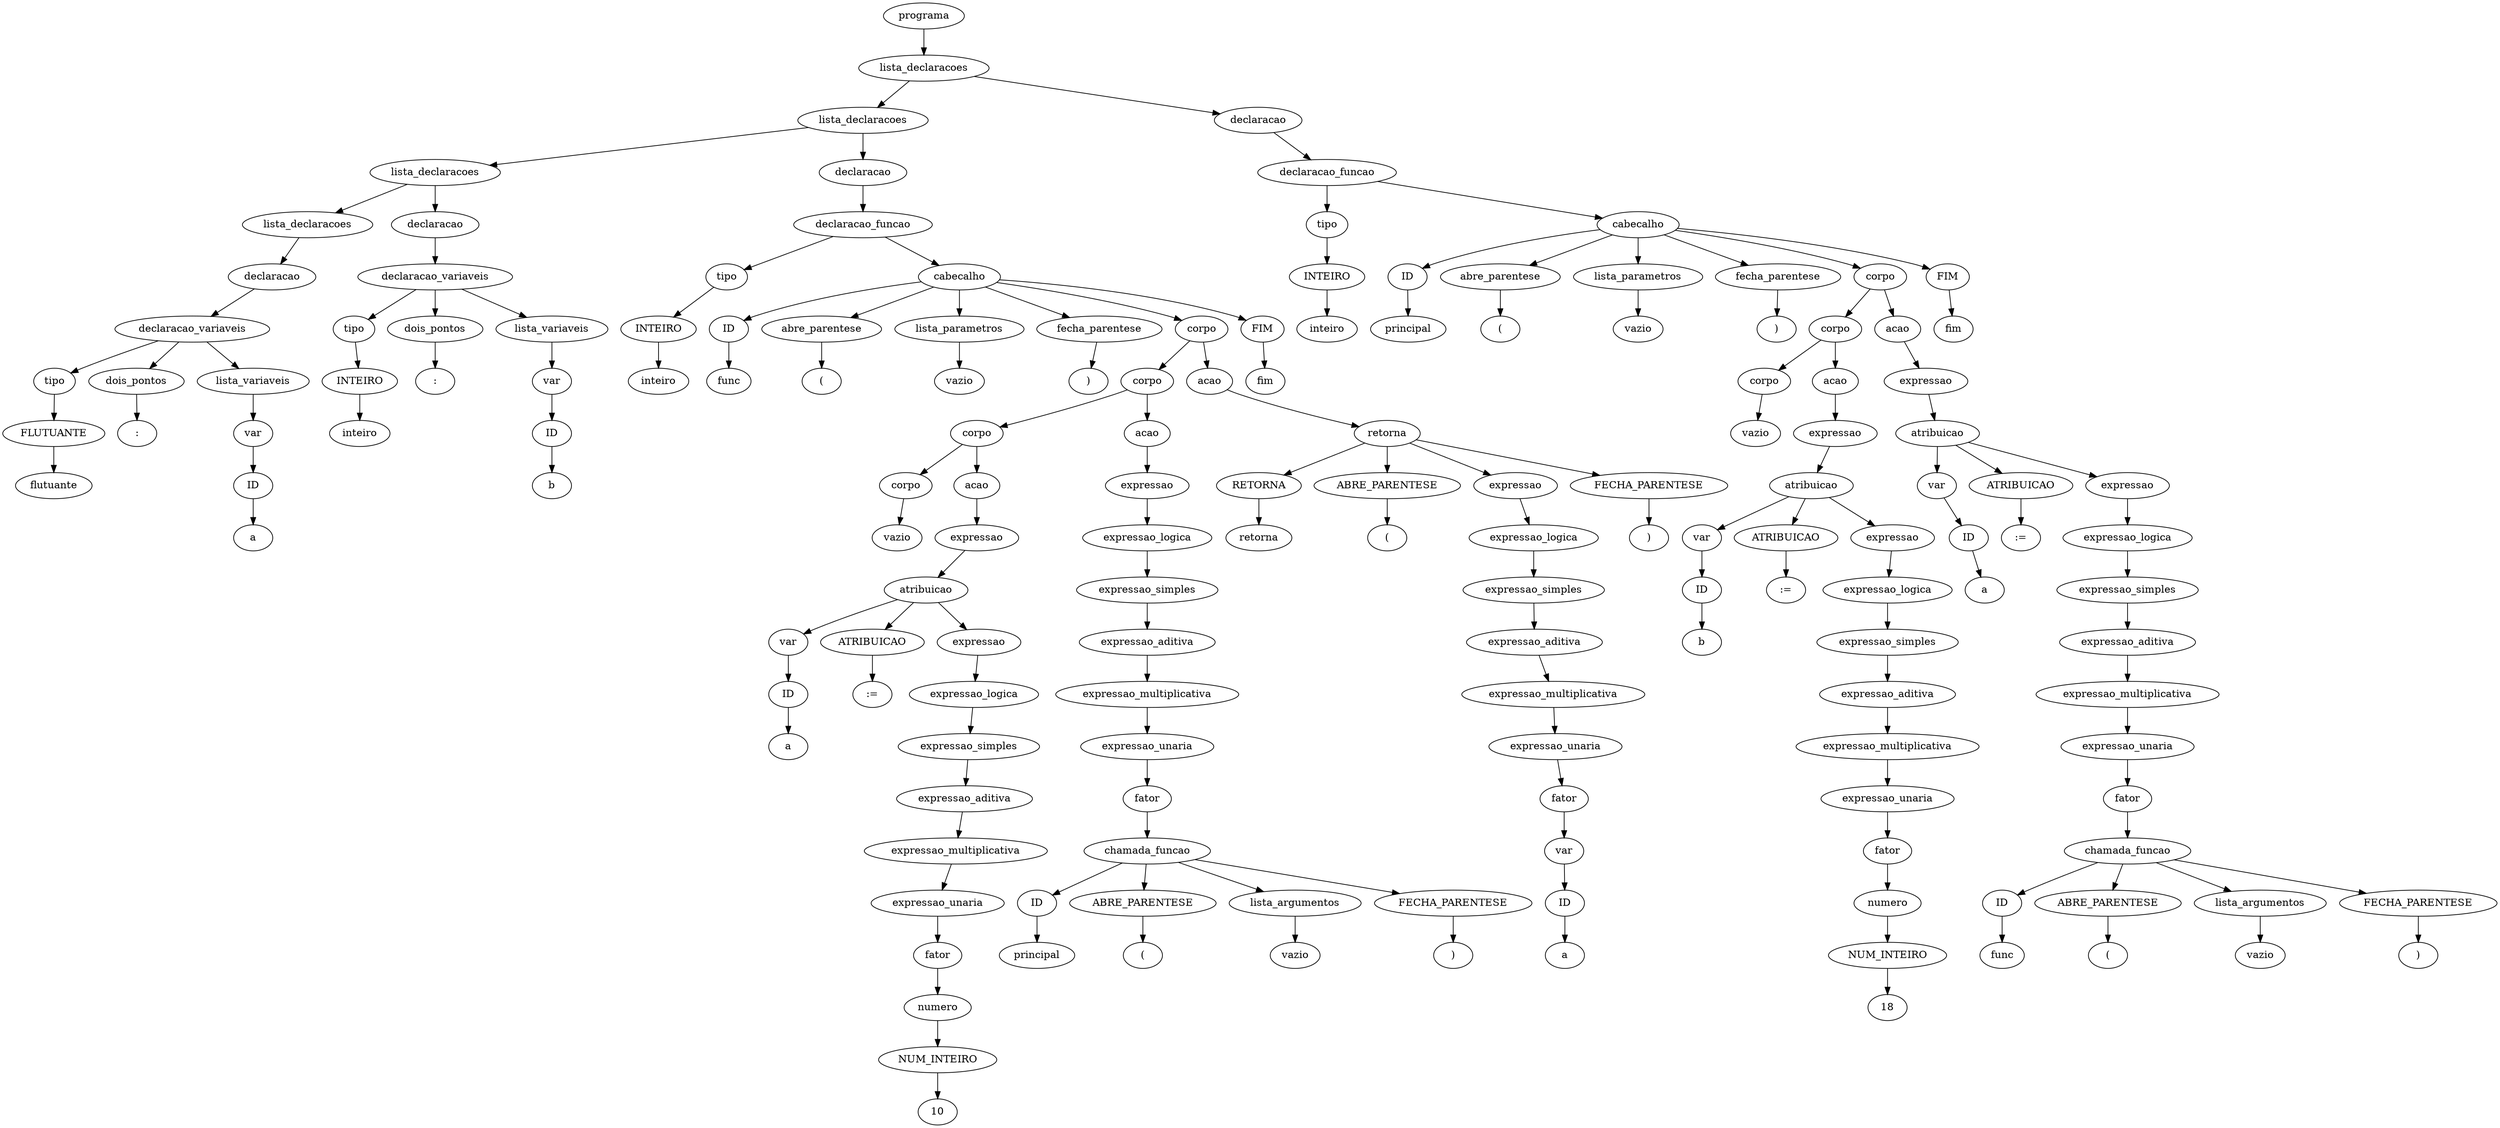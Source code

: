 digraph tree {
    "0x7f16129c5e10" [label="programa"];
    "0x7f16129c7b50" [label="lista_declaracoes"];
    "0x7f16129c6f50" [label="lista_declaracoes"];
    "0x7f16129c5cf0" [label="lista_declaracoes"];
    "0x7f1612b5be50" [label="lista_declaracoes"];
    "0x7f1612b5bcd0" [label="declaracao"];
    "0x7f1612b5bc10" [label="declaracao_variaveis"];
    "0x7f1612b5bdf0" [label="tipo"];
    "0x7f1612b5bf70" [label="FLUTUANTE"];
    "0x7f1612b5bf40" [label="flutuante"];
    "0x7f1612b5be20" [label="dois_pontos"];
    "0x7f16129c59f0" [label=":"];
    "0x7f1612b5bf10" [label="lista_variaveis"];
    "0x7f1612b598d0" [label="var"];
    "0x7f1612b5bbe0" [label="ID"];
    "0x7f16129c5b10" [label="a"];
    "0x7f16129c5a20" [label="declaracao"];
    "0x7f16129c5c90" [label="declaracao_variaveis"];
    "0x7f16129c5bd0" [label="tipo"];
    "0x7f16129c5c00" [label="INTEIRO"];
    "0x7f16129c5c30" [label="inteiro"];
    "0x7f16129c5d50" [label="dois_pontos"];
    "0x7f16129c5e70" [label=":"];
    "0x7f16129c5cc0" [label="lista_variaveis"];
    "0x7f16129c5ae0" [label="var"];
    "0x7f16129c5a50" [label="ID"];
    "0x7f16129c5db0" [label="b"];
    "0x7f16129c5e40" [label="declaracao"];
    "0x7f16129c5b40" [label="declaracao_funcao"];
    "0x7f1612b5bdc0" [label="tipo"];
    "0x7f1612b598a0" [label="INTEIRO"];
    "0x7f16129c5ea0" [label="inteiro"];
    "0x7f16129c6200" [label="cabecalho"];
    "0x7f16129c69e0" [label="ID"];
    "0x7f16129c6e60" [label="func"];
    "0x7f16129c6e90" [label="abre_parentese"];
    "0x7f16129c6c80" [label="("];
    "0x7f16129c6020" [label="lista_parametros"];
    "0x7f16129c5d80" [label="vazio"];
    "0x7f16129c6ad0" [label="fecha_parentese"];
    "0x7f16129c6b00" [label=")"];
    "0x7f16129c6c20" [label="corpo"];
    "0x7f16129c6500" [label="corpo"];
    "0x7f16129c6590" [label="corpo"];
    "0x7f16129c6140" [label="corpo"];
    "0x7f16129c5ed0" [label="vazio"];
    "0x7f16129c64a0" [label="acao"];
    "0x7f16129c6170" [label="expressao"];
    "0x7f16129c6440" [label="atribuicao"];
    "0x7f16129c6050" [label="var"];
    "0x7f16129c60b0" [label="ID"];
    "0x7f16129c6230" [label="a"];
    "0x7f16129c64d0" [label="ATRIBUICAO"];
    "0x7f16129c6560" [label=":="];
    "0x7f16129c6410" [label="expressao"];
    "0x7f16129c63e0" [label="expressao_logica"];
    "0x7f16129c6320" [label="expressao_simples"];
    "0x7f16129c62c0" [label="expressao_aditiva"];
    "0x7f16129c63b0" [label="expressao_multiplicativa"];
    "0x7f16129c6260" [label="expressao_unaria"];
    "0x7f16129c6290" [label="fator"];
    "0x7f16129c60e0" [label="numero"];
    "0x7f16129c6080" [label="NUM_INTEIRO"];
    "0x7f16129c6380" [label="10"];
    "0x7f16129c6470" [label="acao"];
    "0x7f16129c62f0" [label="expressao"];
    "0x7f16129c69b0" [label="expressao_logica"];
    "0x7f16129c6770" [label="expressao_simples"];
    "0x7f16129c6350" [label="expressao_aditiva"];
    "0x7f16129c6980" [label="expressao_multiplicativa"];
    "0x7f16129c66b0" [label="expressao_unaria"];
    "0x7f16129c6830" [label="fator"];
    "0x7f16129c65c0" [label="chamada_funcao"];
    "0x7f16129c6650" [label="ID"];
    "0x7f16129c6890" [label="principal"];
    "0x7f16129c68c0" [label="ABRE_PARENTESE"];
    "0x7f16129c68f0" [label="("];
    "0x7f16129c61a0" [label="lista_argumentos"];
    "0x7f16129c5fc0" [label="vazio"];
    "0x7f16129c6920" [label="FECHA_PARENTESE"];
    "0x7f16129c6950" [label=")"];
    "0x7f16129c6d40" [label="acao"];
    "0x7f16129c6bc0" [label="retorna"];
    "0x7f16129c6c50" [label="RETORNA"];
    "0x7f16129c6d70" [label="retorna"];
    "0x7f16129c6da0" [label="ABRE_PARENTESE"];
    "0x7f16129c6dd0" [label="("];
    "0x7f16129c6b90" [label="expressao"];
    "0x7f16129c6b60" [label="expressao_logica"];
    "0x7f16129c6b30" [label="expressao_simples"];
    "0x7f16129c6aa0" [label="expressao_aditiva"];
    "0x7f16129c6620" [label="expressao_multiplicativa"];
    "0x7f16129c65f0" [label="expressao_unaria"];
    "0x7f16129c6a70" [label="fator"];
    "0x7f16129c6530" [label="var"];
    "0x7f16129c61d0" [label="ID"];
    "0x7f16129c6110" [label="a"];
    "0x7f16129c6e00" [label="FECHA_PARENTESE"];
    "0x7f16129c6e30" [label=")"];
    "0x7f16129c6ec0" [label="FIM"];
    "0x7f16129c6ef0" [label="fim"];
    "0x7f16129c6f20" [label="declaracao"];
    "0x7f16129c6a40" [label="declaracao_funcao"];
    "0x7f16129c5b70" [label="tipo"];
    "0x7f16129c5ba0" [label="INTEIRO"];
    "0x7f16129c5de0" [label="inteiro"];
    "0x7f16129c7490" [label="cabecalho"];
    "0x7f16129c7100" [label="ID"];
    "0x7f16129c7550" [label="principal"];
    "0x7f16129c73d0" [label="abre_parentese"];
    "0x7f16129c7a30" [label="("];
    "0x7f16129c6cb0" [label="lista_parametros"];
    "0x7f16129c6bf0" [label="vazio"];
    "0x7f16129c7a60" [label="fecha_parentese"];
    "0x7f16129c7a90" [label=")"];
    "0x7f16129c79a0" [label="corpo"];
    "0x7f16129c74f0" [label="corpo"];
    "0x7f16129c7070" [label="corpo"];
    "0x7f16129c5f00" [label="vazio"];
    "0x7f16129c7400" [label="acao"];
    "0x7f16129c70a0" [label="expressao"];
    "0x7f16129c73a0" [label="atribuicao"];
    "0x7f16129c6fb0" [label="var"];
    "0x7f16129c6fe0" [label="ID"];
    "0x7f16129c7160" [label="b"];
    "0x7f16129c7430" [label="ATRIBUICAO"];
    "0x7f16129c74c0" [label=":="];
    "0x7f16129c7370" [label="expressao"];
    "0x7f16129c7340" [label="expressao_logica"];
    "0x7f16129c7280" [label="expressao_simples"];
    "0x7f16129c7220" [label="expressao_aditiva"];
    "0x7f16129c7310" [label="expressao_multiplicativa"];
    "0x7f16129c7190" [label="expressao_unaria"];
    "0x7f16129c71f0" [label="fator"];
    "0x7f16129c7010" [label="numero"];
    "0x7f16129c6f80" [label="NUM_INTEIRO"];
    "0x7f16129c72e0" [label="18"];
    "0x7f16129c7250" [label="acao"];
    "0x7f16129c7520" [label="expressao"];
    "0x7f16129c75e0" [label="atribuicao"];
    "0x7f16129c6710" [label="var"];
    "0x7f16129c7040" [label="ID"];
    "0x7f16129c7130" [label="a"];
    "0x7f16129c76d0" [label="ATRIBUICAO"];
    "0x7f16129c7970" [label=":="];
    "0x7f16129c75b0" [label="expressao"];
    "0x7f16129c7940" [label="expressao_logica"];
    "0x7f16129c7790" [label="expressao_simples"];
    "0x7f16129c7580" [label="expressao_aditiva"];
    "0x7f16129c7910" [label="expressao_multiplicativa"];
    "0x7f16129c7730" [label="expressao_unaria"];
    "0x7f16129c77f0" [label="fator"];
    "0x7f16129c70d0" [label="chamada_funcao"];
    "0x7f16129c76a0" [label="ID"];
    "0x7f16129c7820" [label="func"];
    "0x7f16129c7850" [label="ABRE_PARENTESE"];
    "0x7f16129c7880" [label="("];
    "0x7f16129c7700" [label="lista_argumentos"];
    "0x7f16129c72b0" [label="vazio"];
    "0x7f16129c78b0" [label="FECHA_PARENTESE"];
    "0x7f16129c78e0" [label=")"];
    "0x7f16129c7ac0" [label="FIM"];
    "0x7f16129c7af0" [label="fim"];
    "0x7f16129c5e10" -> "0x7f16129c7b50";
    "0x7f16129c7b50" -> "0x7f16129c6f50";
    "0x7f16129c7b50" -> "0x7f16129c6f20";
    "0x7f16129c6f50" -> "0x7f16129c5cf0";
    "0x7f16129c6f50" -> "0x7f16129c5e40";
    "0x7f16129c5cf0" -> "0x7f1612b5be50";
    "0x7f16129c5cf0" -> "0x7f16129c5a20";
    "0x7f1612b5be50" -> "0x7f1612b5bcd0";
    "0x7f1612b5bcd0" -> "0x7f1612b5bc10";
    "0x7f1612b5bc10" -> "0x7f1612b5bdf0";
    "0x7f1612b5bc10" -> "0x7f1612b5be20";
    "0x7f1612b5bc10" -> "0x7f1612b5bf10";
    "0x7f1612b5bdf0" -> "0x7f1612b5bf70";
    "0x7f1612b5bf70" -> "0x7f1612b5bf40";
    "0x7f1612b5be20" -> "0x7f16129c59f0";
    "0x7f1612b5bf10" -> "0x7f1612b598d0";
    "0x7f1612b598d0" -> "0x7f1612b5bbe0";
    "0x7f1612b5bbe0" -> "0x7f16129c5b10";
    "0x7f16129c5a20" -> "0x7f16129c5c90";
    "0x7f16129c5c90" -> "0x7f16129c5bd0";
    "0x7f16129c5c90" -> "0x7f16129c5d50";
    "0x7f16129c5c90" -> "0x7f16129c5cc0";
    "0x7f16129c5bd0" -> "0x7f16129c5c00";
    "0x7f16129c5c00" -> "0x7f16129c5c30";
    "0x7f16129c5d50" -> "0x7f16129c5e70";
    "0x7f16129c5cc0" -> "0x7f16129c5ae0";
    "0x7f16129c5ae0" -> "0x7f16129c5a50";
    "0x7f16129c5a50" -> "0x7f16129c5db0";
    "0x7f16129c5e40" -> "0x7f16129c5b40";
    "0x7f16129c5b40" -> "0x7f1612b5bdc0";
    "0x7f16129c5b40" -> "0x7f16129c6200";
    "0x7f1612b5bdc0" -> "0x7f1612b598a0";
    "0x7f1612b598a0" -> "0x7f16129c5ea0";
    "0x7f16129c6200" -> "0x7f16129c69e0";
    "0x7f16129c6200" -> "0x7f16129c6e90";
    "0x7f16129c6200" -> "0x7f16129c6020";
    "0x7f16129c6200" -> "0x7f16129c6ad0";
    "0x7f16129c6200" -> "0x7f16129c6c20";
    "0x7f16129c6200" -> "0x7f16129c6ec0";
    "0x7f16129c69e0" -> "0x7f16129c6e60";
    "0x7f16129c6e90" -> "0x7f16129c6c80";
    "0x7f16129c6020" -> "0x7f16129c5d80";
    "0x7f16129c6ad0" -> "0x7f16129c6b00";
    "0x7f16129c6c20" -> "0x7f16129c6500";
    "0x7f16129c6c20" -> "0x7f16129c6d40";
    "0x7f16129c6500" -> "0x7f16129c6590";
    "0x7f16129c6500" -> "0x7f16129c6470";
    "0x7f16129c6590" -> "0x7f16129c6140";
    "0x7f16129c6590" -> "0x7f16129c64a0";
    "0x7f16129c6140" -> "0x7f16129c5ed0";
    "0x7f16129c64a0" -> "0x7f16129c6170";
    "0x7f16129c6170" -> "0x7f16129c6440";
    "0x7f16129c6440" -> "0x7f16129c6050";
    "0x7f16129c6440" -> "0x7f16129c64d0";
    "0x7f16129c6440" -> "0x7f16129c6410";
    "0x7f16129c6050" -> "0x7f16129c60b0";
    "0x7f16129c60b0" -> "0x7f16129c6230";
    "0x7f16129c64d0" -> "0x7f16129c6560";
    "0x7f16129c6410" -> "0x7f16129c63e0";
    "0x7f16129c63e0" -> "0x7f16129c6320";
    "0x7f16129c6320" -> "0x7f16129c62c0";
    "0x7f16129c62c0" -> "0x7f16129c63b0";
    "0x7f16129c63b0" -> "0x7f16129c6260";
    "0x7f16129c6260" -> "0x7f16129c6290";
    "0x7f16129c6290" -> "0x7f16129c60e0";
    "0x7f16129c60e0" -> "0x7f16129c6080";
    "0x7f16129c6080" -> "0x7f16129c6380";
    "0x7f16129c6470" -> "0x7f16129c62f0";
    "0x7f16129c62f0" -> "0x7f16129c69b0";
    "0x7f16129c69b0" -> "0x7f16129c6770";
    "0x7f16129c6770" -> "0x7f16129c6350";
    "0x7f16129c6350" -> "0x7f16129c6980";
    "0x7f16129c6980" -> "0x7f16129c66b0";
    "0x7f16129c66b0" -> "0x7f16129c6830";
    "0x7f16129c6830" -> "0x7f16129c65c0";
    "0x7f16129c65c0" -> "0x7f16129c6650";
    "0x7f16129c65c0" -> "0x7f16129c68c0";
    "0x7f16129c65c0" -> "0x7f16129c61a0";
    "0x7f16129c65c0" -> "0x7f16129c6920";
    "0x7f16129c6650" -> "0x7f16129c6890";
    "0x7f16129c68c0" -> "0x7f16129c68f0";
    "0x7f16129c61a0" -> "0x7f16129c5fc0";
    "0x7f16129c6920" -> "0x7f16129c6950";
    "0x7f16129c6d40" -> "0x7f16129c6bc0";
    "0x7f16129c6bc0" -> "0x7f16129c6c50";
    "0x7f16129c6bc0" -> "0x7f16129c6da0";
    "0x7f16129c6bc0" -> "0x7f16129c6b90";
    "0x7f16129c6bc0" -> "0x7f16129c6e00";
    "0x7f16129c6c50" -> "0x7f16129c6d70";
    "0x7f16129c6da0" -> "0x7f16129c6dd0";
    "0x7f16129c6b90" -> "0x7f16129c6b60";
    "0x7f16129c6b60" -> "0x7f16129c6b30";
    "0x7f16129c6b30" -> "0x7f16129c6aa0";
    "0x7f16129c6aa0" -> "0x7f16129c6620";
    "0x7f16129c6620" -> "0x7f16129c65f0";
    "0x7f16129c65f0" -> "0x7f16129c6a70";
    "0x7f16129c6a70" -> "0x7f16129c6530";
    "0x7f16129c6530" -> "0x7f16129c61d0";
    "0x7f16129c61d0" -> "0x7f16129c6110";
    "0x7f16129c6e00" -> "0x7f16129c6e30";
    "0x7f16129c6ec0" -> "0x7f16129c6ef0";
    "0x7f16129c6f20" -> "0x7f16129c6a40";
    "0x7f16129c6a40" -> "0x7f16129c5b70";
    "0x7f16129c6a40" -> "0x7f16129c7490";
    "0x7f16129c5b70" -> "0x7f16129c5ba0";
    "0x7f16129c5ba0" -> "0x7f16129c5de0";
    "0x7f16129c7490" -> "0x7f16129c7100";
    "0x7f16129c7490" -> "0x7f16129c73d0";
    "0x7f16129c7490" -> "0x7f16129c6cb0";
    "0x7f16129c7490" -> "0x7f16129c7a60";
    "0x7f16129c7490" -> "0x7f16129c79a0";
    "0x7f16129c7490" -> "0x7f16129c7ac0";
    "0x7f16129c7100" -> "0x7f16129c7550";
    "0x7f16129c73d0" -> "0x7f16129c7a30";
    "0x7f16129c6cb0" -> "0x7f16129c6bf0";
    "0x7f16129c7a60" -> "0x7f16129c7a90";
    "0x7f16129c79a0" -> "0x7f16129c74f0";
    "0x7f16129c79a0" -> "0x7f16129c7250";
    "0x7f16129c74f0" -> "0x7f16129c7070";
    "0x7f16129c74f0" -> "0x7f16129c7400";
    "0x7f16129c7070" -> "0x7f16129c5f00";
    "0x7f16129c7400" -> "0x7f16129c70a0";
    "0x7f16129c70a0" -> "0x7f16129c73a0";
    "0x7f16129c73a0" -> "0x7f16129c6fb0";
    "0x7f16129c73a0" -> "0x7f16129c7430";
    "0x7f16129c73a0" -> "0x7f16129c7370";
    "0x7f16129c6fb0" -> "0x7f16129c6fe0";
    "0x7f16129c6fe0" -> "0x7f16129c7160";
    "0x7f16129c7430" -> "0x7f16129c74c0";
    "0x7f16129c7370" -> "0x7f16129c7340";
    "0x7f16129c7340" -> "0x7f16129c7280";
    "0x7f16129c7280" -> "0x7f16129c7220";
    "0x7f16129c7220" -> "0x7f16129c7310";
    "0x7f16129c7310" -> "0x7f16129c7190";
    "0x7f16129c7190" -> "0x7f16129c71f0";
    "0x7f16129c71f0" -> "0x7f16129c7010";
    "0x7f16129c7010" -> "0x7f16129c6f80";
    "0x7f16129c6f80" -> "0x7f16129c72e0";
    "0x7f16129c7250" -> "0x7f16129c7520";
    "0x7f16129c7520" -> "0x7f16129c75e0";
    "0x7f16129c75e0" -> "0x7f16129c6710";
    "0x7f16129c75e0" -> "0x7f16129c76d0";
    "0x7f16129c75e0" -> "0x7f16129c75b0";
    "0x7f16129c6710" -> "0x7f16129c7040";
    "0x7f16129c7040" -> "0x7f16129c7130";
    "0x7f16129c76d0" -> "0x7f16129c7970";
    "0x7f16129c75b0" -> "0x7f16129c7940";
    "0x7f16129c7940" -> "0x7f16129c7790";
    "0x7f16129c7790" -> "0x7f16129c7580";
    "0x7f16129c7580" -> "0x7f16129c7910";
    "0x7f16129c7910" -> "0x7f16129c7730";
    "0x7f16129c7730" -> "0x7f16129c77f0";
    "0x7f16129c77f0" -> "0x7f16129c70d0";
    "0x7f16129c70d0" -> "0x7f16129c76a0";
    "0x7f16129c70d0" -> "0x7f16129c7850";
    "0x7f16129c70d0" -> "0x7f16129c7700";
    "0x7f16129c70d0" -> "0x7f16129c78b0";
    "0x7f16129c76a0" -> "0x7f16129c7820";
    "0x7f16129c7850" -> "0x7f16129c7880";
    "0x7f16129c7700" -> "0x7f16129c72b0";
    "0x7f16129c78b0" -> "0x7f16129c78e0";
    "0x7f16129c7ac0" -> "0x7f16129c7af0";
}
